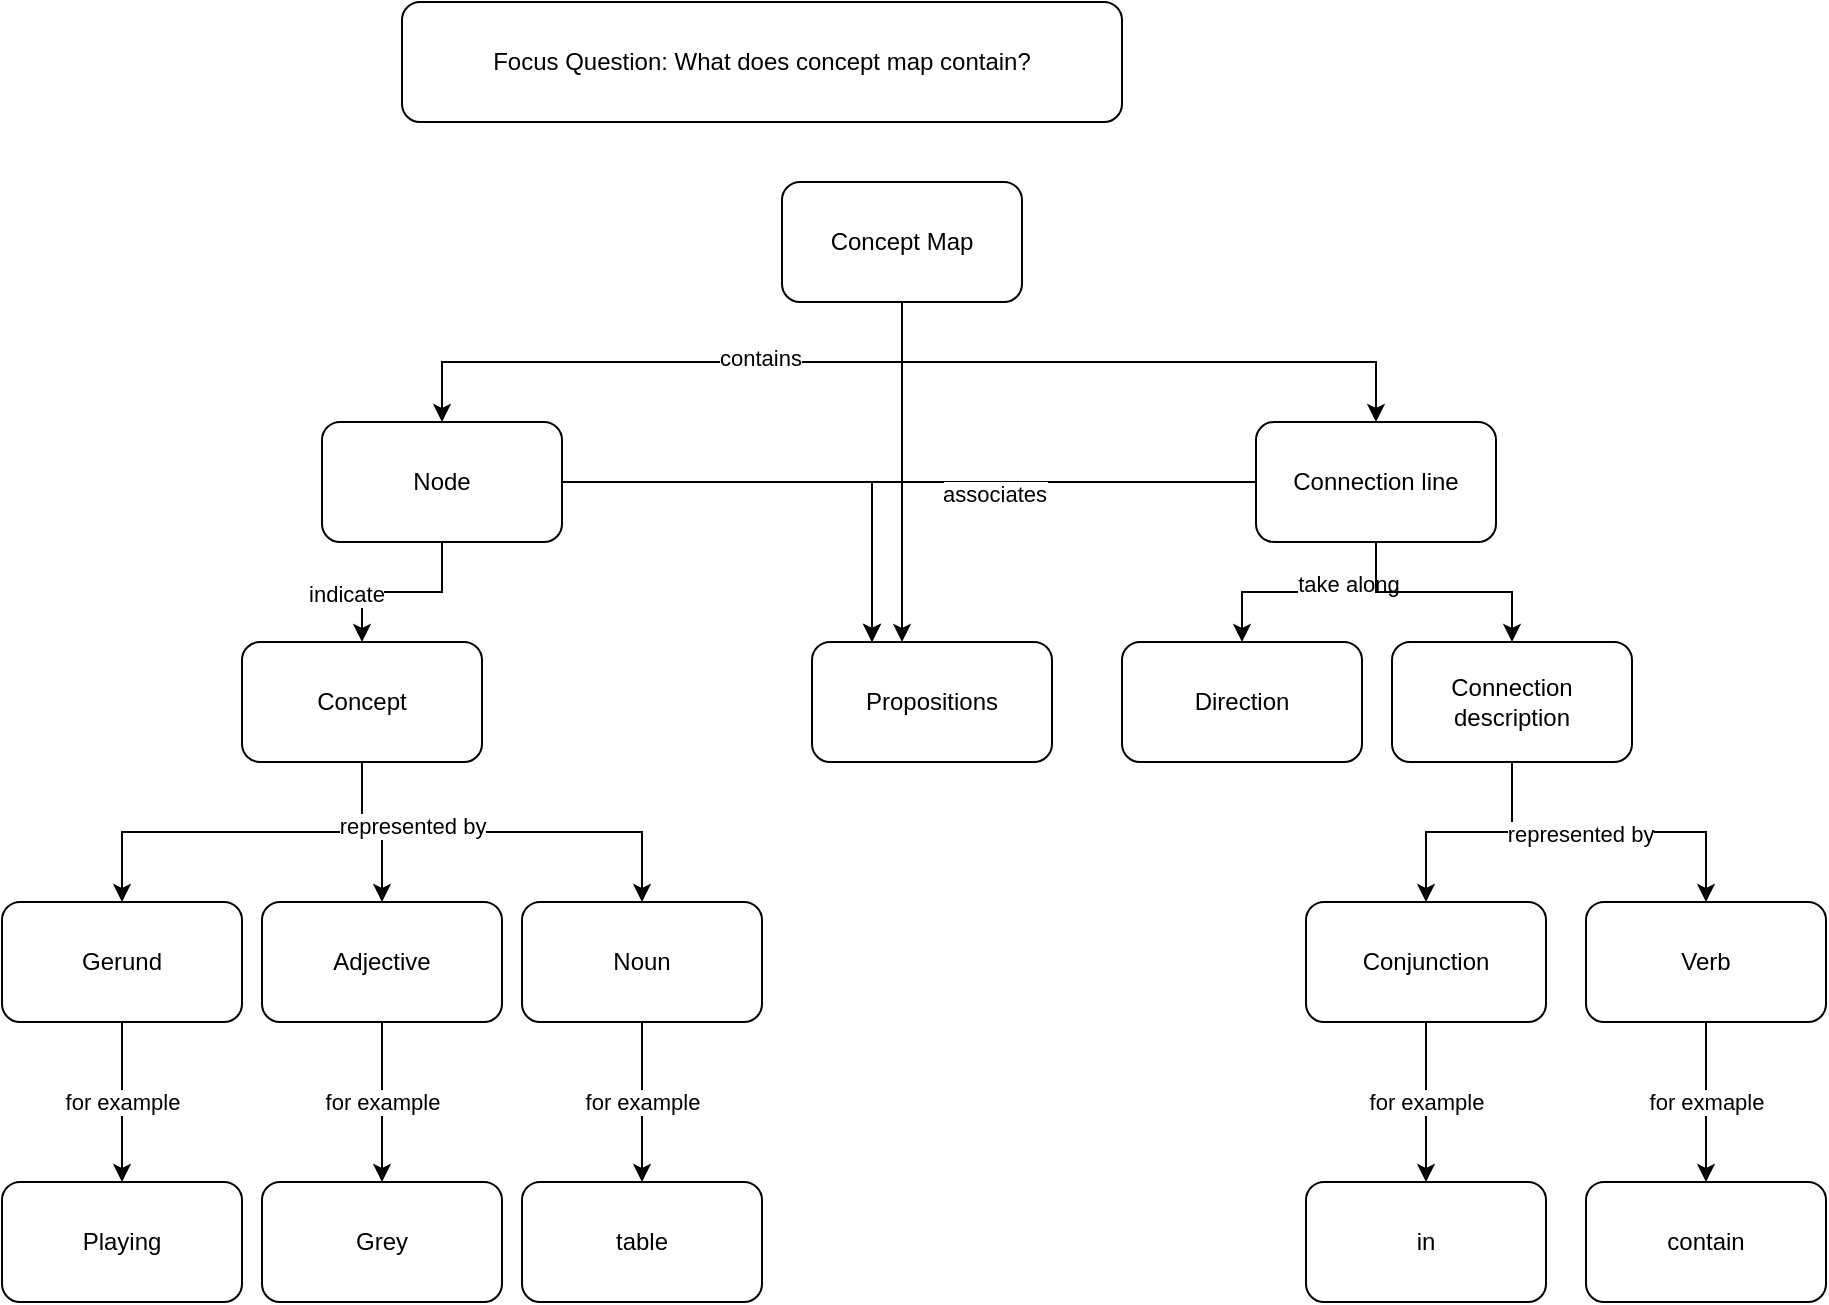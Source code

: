<mxfile version="13.10.1" type="device" pages="2"><diagram id="KBJcWXVGnhkihWonasGN" name="Page-1"><mxGraphModel dx="2318" dy="831" grid="1" gridSize="10" guides="1" tooltips="1" connect="1" arrows="1" fold="1" page="1" pageScale="1" pageWidth="850" pageHeight="1100" math="0" shadow="0"><root><mxCell id="0"/><mxCell id="1" parent="0"/><mxCell id="65W95fzdSNdtEpmwhn2G-1" value="Focus Question: What does concept map contain?" style="rounded=1;whiteSpace=wrap;html=1;" vertex="1" parent="1"><mxGeometry x="160" y="60" width="360" height="60" as="geometry"/></mxCell><mxCell id="65W95fzdSNdtEpmwhn2G-27" style="edgeStyle=orthogonalEdgeStyle;rounded=0;orthogonalLoop=1;jettySize=auto;html=1;exitX=0.5;exitY=1;exitDx=0;exitDy=0;entryX=0.5;entryY=0;entryDx=0;entryDy=0;" edge="1" parent="1" source="65W95fzdSNdtEpmwhn2G-2" target="65W95fzdSNdtEpmwhn2G-6"><mxGeometry relative="1" as="geometry"><Array as="points"><mxPoint x="410" y="240"/><mxPoint x="647" y="240"/></Array></mxGeometry></mxCell><mxCell id="65W95fzdSNdtEpmwhn2G-28" style="edgeStyle=orthogonalEdgeStyle;rounded=0;orthogonalLoop=1;jettySize=auto;html=1;exitX=0.5;exitY=1;exitDx=0;exitDy=0;entryX=0.5;entryY=0;entryDx=0;entryDy=0;" edge="1" parent="1" source="65W95fzdSNdtEpmwhn2G-2" target="65W95fzdSNdtEpmwhn2G-3"><mxGeometry relative="1" as="geometry"/></mxCell><mxCell id="65W95fzdSNdtEpmwhn2G-30" value="contains" style="edgeLabel;html=1;align=center;verticalAlign=middle;resizable=0;points=[];" vertex="1" connectable="0" parent="65W95fzdSNdtEpmwhn2G-28"><mxGeometry x="-0.292" y="-2" relative="1" as="geometry"><mxPoint x="1" as="offset"/></mxGeometry></mxCell><mxCell id="65W95fzdSNdtEpmwhn2G-29" style="edgeStyle=orthogonalEdgeStyle;rounded=0;orthogonalLoop=1;jettySize=auto;html=1;exitX=0.5;exitY=1;exitDx=0;exitDy=0;" edge="1" parent="1" source="65W95fzdSNdtEpmwhn2G-2" target="65W95fzdSNdtEpmwhn2G-7"><mxGeometry relative="1" as="geometry"><Array as="points"><mxPoint x="410" y="340"/><mxPoint x="410" y="340"/></Array></mxGeometry></mxCell><mxCell id="65W95fzdSNdtEpmwhn2G-2" value="Concept Map" style="rounded=1;whiteSpace=wrap;html=1;" vertex="1" parent="1"><mxGeometry x="350" y="150" width="120" height="60" as="geometry"/></mxCell><mxCell id="65W95fzdSNdtEpmwhn2G-31" style="edgeStyle=orthogonalEdgeStyle;rounded=0;orthogonalLoop=1;jettySize=auto;html=1;exitX=0.5;exitY=1;exitDx=0;exitDy=0;entryX=0.5;entryY=0;entryDx=0;entryDy=0;" edge="1" parent="1" source="65W95fzdSNdtEpmwhn2G-3" target="65W95fzdSNdtEpmwhn2G-13"><mxGeometry relative="1" as="geometry"/></mxCell><mxCell id="65W95fzdSNdtEpmwhn2G-37" value="indicate" style="edgeLabel;html=1;align=center;verticalAlign=middle;resizable=0;points=[];" vertex="1" connectable="0" parent="65W95fzdSNdtEpmwhn2G-31"><mxGeometry x="0.444" y="-5" relative="1" as="geometry"><mxPoint x="-3" y="1" as="offset"/></mxGeometry></mxCell><mxCell id="65W95fzdSNdtEpmwhn2G-44" style="edgeStyle=orthogonalEdgeStyle;rounded=0;orthogonalLoop=1;jettySize=auto;html=1;exitX=1;exitY=0.5;exitDx=0;exitDy=0;entryX=0.25;entryY=0;entryDx=0;entryDy=0;" edge="1" parent="1" source="65W95fzdSNdtEpmwhn2G-3" target="65W95fzdSNdtEpmwhn2G-7"><mxGeometry relative="1" as="geometry"/></mxCell><mxCell id="65W95fzdSNdtEpmwhn2G-3" value="Node" style="rounded=1;whiteSpace=wrap;html=1;" vertex="1" parent="1"><mxGeometry x="120" y="270" width="120" height="60" as="geometry"/></mxCell><mxCell id="65W95fzdSNdtEpmwhn2G-41" style="edgeStyle=orthogonalEdgeStyle;rounded=0;orthogonalLoop=1;jettySize=auto;html=1;exitX=0.5;exitY=1;exitDx=0;exitDy=0;entryX=0.5;entryY=0;entryDx=0;entryDy=0;" edge="1" parent="1" source="65W95fzdSNdtEpmwhn2G-4" target="65W95fzdSNdtEpmwhn2G-8"><mxGeometry relative="1" as="geometry"/></mxCell><mxCell id="65W95fzdSNdtEpmwhn2G-42" style="edgeStyle=orthogonalEdgeStyle;rounded=0;orthogonalLoop=1;jettySize=auto;html=1;exitX=0.5;exitY=1;exitDx=0;exitDy=0;entryX=0.5;entryY=0;entryDx=0;entryDy=0;" edge="1" parent="1" source="65W95fzdSNdtEpmwhn2G-4" target="65W95fzdSNdtEpmwhn2G-9"><mxGeometry relative="1" as="geometry"/></mxCell><mxCell id="65W95fzdSNdtEpmwhn2G-43" value="represented by" style="edgeLabel;html=1;align=center;verticalAlign=middle;resizable=0;points=[];" vertex="1" connectable="0" parent="65W95fzdSNdtEpmwhn2G-42"><mxGeometry x="-0.181" y="-1" relative="1" as="geometry"><mxPoint as="offset"/></mxGeometry></mxCell><mxCell id="65W95fzdSNdtEpmwhn2G-4" value="Connection description" style="rounded=1;whiteSpace=wrap;html=1;" vertex="1" parent="1"><mxGeometry x="655" y="380" width="120" height="60" as="geometry"/></mxCell><mxCell id="65W95fzdSNdtEpmwhn2G-5" value="Direction" style="rounded=1;whiteSpace=wrap;html=1;" vertex="1" parent="1"><mxGeometry x="520" y="380" width="120" height="60" as="geometry"/></mxCell><mxCell id="65W95fzdSNdtEpmwhn2G-38" style="edgeStyle=orthogonalEdgeStyle;rounded=0;orthogonalLoop=1;jettySize=auto;html=1;exitX=0.5;exitY=1;exitDx=0;exitDy=0;entryX=0.5;entryY=0;entryDx=0;entryDy=0;" edge="1" parent="1" source="65W95fzdSNdtEpmwhn2G-6" target="65W95fzdSNdtEpmwhn2G-5"><mxGeometry relative="1" as="geometry"/></mxCell><mxCell id="65W95fzdSNdtEpmwhn2G-40" value="take along" style="edgeLabel;html=1;align=center;verticalAlign=middle;resizable=0;points=[];" vertex="1" connectable="0" parent="65W95fzdSNdtEpmwhn2G-38"><mxGeometry x="-0.304" y="-4" relative="1" as="geometry"><mxPoint x="1" as="offset"/></mxGeometry></mxCell><mxCell id="65W95fzdSNdtEpmwhn2G-39" style="edgeStyle=orthogonalEdgeStyle;rounded=0;orthogonalLoop=1;jettySize=auto;html=1;exitX=0.5;exitY=1;exitDx=0;exitDy=0;entryX=0.5;entryY=0;entryDx=0;entryDy=0;" edge="1" parent="1" source="65W95fzdSNdtEpmwhn2G-6" target="65W95fzdSNdtEpmwhn2G-4"><mxGeometry relative="1" as="geometry"/></mxCell><mxCell id="65W95fzdSNdtEpmwhn2G-45" style="edgeStyle=orthogonalEdgeStyle;rounded=0;orthogonalLoop=1;jettySize=auto;html=1;exitX=0;exitY=0.5;exitDx=0;exitDy=0;entryX=0.25;entryY=0;entryDx=0;entryDy=0;" edge="1" parent="1" source="65W95fzdSNdtEpmwhn2G-6" target="65W95fzdSNdtEpmwhn2G-7"><mxGeometry relative="1" as="geometry"><mxPoint x="360" y="370" as="targetPoint"/></mxGeometry></mxCell><mxCell id="65W95fzdSNdtEpmwhn2G-46" value="associates" style="edgeLabel;html=1;align=center;verticalAlign=middle;resizable=0;points=[];" vertex="1" connectable="0" parent="65W95fzdSNdtEpmwhn2G-45"><mxGeometry x="-0.037" y="6" relative="1" as="geometry"><mxPoint as="offset"/></mxGeometry></mxCell><mxCell id="65W95fzdSNdtEpmwhn2G-6" value="Connection line" style="rounded=1;whiteSpace=wrap;html=1;" vertex="1" parent="1"><mxGeometry x="587" y="270" width="120" height="60" as="geometry"/></mxCell><mxCell id="65W95fzdSNdtEpmwhn2G-7" value="Propositions" style="rounded=1;whiteSpace=wrap;html=1;" vertex="1" parent="1"><mxGeometry x="365" y="380" width="120" height="60" as="geometry"/></mxCell><mxCell id="65W95fzdSNdtEpmwhn2G-55" value="for example" style="edgeStyle=orthogonalEdgeStyle;rounded=0;orthogonalLoop=1;jettySize=auto;html=1;" edge="1" parent="1" source="65W95fzdSNdtEpmwhn2G-8" target="65W95fzdSNdtEpmwhn2G-54"><mxGeometry relative="1" as="geometry"/></mxCell><mxCell id="65W95fzdSNdtEpmwhn2G-8" value="Conjunction" style="rounded=1;whiteSpace=wrap;html=1;" vertex="1" parent="1"><mxGeometry x="612" y="510" width="120" height="60" as="geometry"/></mxCell><mxCell id="65W95fzdSNdtEpmwhn2G-57" value="for exmaple" style="edgeStyle=orthogonalEdgeStyle;rounded=0;orthogonalLoop=1;jettySize=auto;html=1;" edge="1" parent="1" source="65W95fzdSNdtEpmwhn2G-9" target="65W95fzdSNdtEpmwhn2G-56"><mxGeometry relative="1" as="geometry"/></mxCell><mxCell id="65W95fzdSNdtEpmwhn2G-9" value="Verb" style="rounded=1;whiteSpace=wrap;html=1;" vertex="1" parent="1"><mxGeometry x="752" y="510" width="120" height="60" as="geometry"/></mxCell><mxCell id="65W95fzdSNdtEpmwhn2G-53" value="for example" style="edgeStyle=orthogonalEdgeStyle;rounded=0;orthogonalLoop=1;jettySize=auto;html=1;" edge="1" parent="1" source="65W95fzdSNdtEpmwhn2G-10" target="65W95fzdSNdtEpmwhn2G-52"><mxGeometry relative="1" as="geometry"/></mxCell><mxCell id="65W95fzdSNdtEpmwhn2G-10" value="Adjective" style="rounded=1;whiteSpace=wrap;html=1;" vertex="1" parent="1"><mxGeometry x="90" y="510" width="120" height="60" as="geometry"/></mxCell><mxCell id="65W95fzdSNdtEpmwhn2G-51" value="for example" style="edgeStyle=orthogonalEdgeStyle;rounded=0;orthogonalLoop=1;jettySize=auto;html=1;" edge="1" parent="1" source="65W95fzdSNdtEpmwhn2G-11" target="65W95fzdSNdtEpmwhn2G-50"><mxGeometry relative="1" as="geometry"/></mxCell><mxCell id="65W95fzdSNdtEpmwhn2G-11" value="Gerund" style="rounded=1;whiteSpace=wrap;html=1;" vertex="1" parent="1"><mxGeometry x="-40" y="510" width="120" height="60" as="geometry"/></mxCell><mxCell id="65W95fzdSNdtEpmwhn2G-33" style="edgeStyle=orthogonalEdgeStyle;rounded=0;orthogonalLoop=1;jettySize=auto;html=1;exitX=0.5;exitY=1;exitDx=0;exitDy=0;entryX=0.5;entryY=0;entryDx=0;entryDy=0;" edge="1" parent="1" source="65W95fzdSNdtEpmwhn2G-13" target="65W95fzdSNdtEpmwhn2G-11"><mxGeometry relative="1" as="geometry"/></mxCell><mxCell id="65W95fzdSNdtEpmwhn2G-34" style="edgeStyle=orthogonalEdgeStyle;rounded=0;orthogonalLoop=1;jettySize=auto;html=1;exitX=0.5;exitY=1;exitDx=0;exitDy=0;" edge="1" parent="1" source="65W95fzdSNdtEpmwhn2G-13" target="65W95fzdSNdtEpmwhn2G-10"><mxGeometry relative="1" as="geometry"/></mxCell><mxCell id="65W95fzdSNdtEpmwhn2G-35" style="edgeStyle=orthogonalEdgeStyle;rounded=0;orthogonalLoop=1;jettySize=auto;html=1;exitX=0.5;exitY=1;exitDx=0;exitDy=0;entryX=0.5;entryY=0;entryDx=0;entryDy=0;" edge="1" parent="1" source="65W95fzdSNdtEpmwhn2G-13" target="65W95fzdSNdtEpmwhn2G-15"><mxGeometry relative="1" as="geometry"/></mxCell><mxCell id="65W95fzdSNdtEpmwhn2G-36" value="represented by" style="edgeLabel;html=1;align=center;verticalAlign=middle;resizable=0;points=[];" vertex="1" connectable="0" parent="65W95fzdSNdtEpmwhn2G-35"><mxGeometry x="-0.429" y="3" relative="1" as="geometry"><mxPoint as="offset"/></mxGeometry></mxCell><mxCell id="65W95fzdSNdtEpmwhn2G-13" value="Concept" style="rounded=1;whiteSpace=wrap;html=1;" vertex="1" parent="1"><mxGeometry x="80" y="380" width="120" height="60" as="geometry"/></mxCell><mxCell id="65W95fzdSNdtEpmwhn2G-49" value="for example" style="edgeStyle=orthogonalEdgeStyle;rounded=0;orthogonalLoop=1;jettySize=auto;html=1;" edge="1" parent="1" source="65W95fzdSNdtEpmwhn2G-15" target="65W95fzdSNdtEpmwhn2G-48"><mxGeometry relative="1" as="geometry"/></mxCell><mxCell id="65W95fzdSNdtEpmwhn2G-15" value="Noun" style="rounded=1;whiteSpace=wrap;html=1;" vertex="1" parent="1"><mxGeometry x="220" y="510" width="120" height="60" as="geometry"/></mxCell><mxCell id="65W95fzdSNdtEpmwhn2G-48" value="table" style="rounded=1;whiteSpace=wrap;html=1;" vertex="1" parent="1"><mxGeometry x="220" y="650" width="120" height="60" as="geometry"/></mxCell><mxCell id="65W95fzdSNdtEpmwhn2G-50" value="Playing" style="rounded=1;whiteSpace=wrap;html=1;" vertex="1" parent="1"><mxGeometry x="-40" y="650" width="120" height="60" as="geometry"/></mxCell><mxCell id="65W95fzdSNdtEpmwhn2G-52" value="Grey" style="rounded=1;whiteSpace=wrap;html=1;" vertex="1" parent="1"><mxGeometry x="90" y="650" width="120" height="60" as="geometry"/></mxCell><mxCell id="65W95fzdSNdtEpmwhn2G-54" value="in" style="rounded=1;whiteSpace=wrap;html=1;" vertex="1" parent="1"><mxGeometry x="612" y="650" width="120" height="60" as="geometry"/></mxCell><mxCell id="65W95fzdSNdtEpmwhn2G-56" value="contain" style="rounded=1;whiteSpace=wrap;html=1;" vertex="1" parent="1"><mxGeometry x="752" y="650" width="120" height="60" as="geometry"/></mxCell></root></mxGraphModel></diagram><diagram id="6KHR8635UeErQswS_CSX" name="Page-2"><mxGraphModel dx="2098" dy="706" grid="1" gridSize="10" guides="1" tooltips="1" connect="1" arrows="1" fold="1" page="1" pageScale="1" pageWidth="850" pageHeight="1100" math="0" shadow="0"><root><mxCell id="_a4mCcGua7YeTykQQLhw-0"/><mxCell id="_a4mCcGua7YeTykQQLhw-1" parent="_a4mCcGua7YeTykQQLhw-0"/><mxCell id="_a4mCcGua7YeTykQQLhw-2" value="Focus Question: What does internet contain?" style="rounded=1;whiteSpace=wrap;html=1;" vertex="1" parent="_a4mCcGua7YeTykQQLhw-1"><mxGeometry x="564.5" width="291" height="60" as="geometry"/></mxCell><mxCell id="aDMl99U6jQdTBmILFxrT-15" value="protected by" style="edgeStyle=orthogonalEdgeStyle;rounded=0;orthogonalLoop=1;jettySize=auto;html=1;exitX=0.25;exitY=1;exitDx=0;exitDy=0;" edge="1" parent="_a4mCcGua7YeTykQQLhw-1" source="_a4mCcGua7YeTykQQLhw-4" target="_a4mCcGua7YeTykQQLhw-24"><mxGeometry relative="1" as="geometry"/></mxCell><mxCell id="aDMl99U6jQdTBmILFxrT-17" value="contains" style="edgeStyle=orthogonalEdgeStyle;rounded=0;orthogonalLoop=1;jettySize=auto;html=1;exitX=0.5;exitY=1;exitDx=0;exitDy=0;entryX=0.5;entryY=0;entryDx=0;entryDy=0;" edge="1" parent="_a4mCcGua7YeTykQQLhw-1" source="_a4mCcGua7YeTykQQLhw-4" target="_a4mCcGua7YeTykQQLhw-15"><mxGeometry relative="1" as="geometry"/></mxCell><mxCell id="aDMl99U6jQdTBmILFxrT-18" value="forms" style="edgeStyle=orthogonalEdgeStyle;rounded=0;orthogonalLoop=1;jettySize=auto;html=1;exitX=0.75;exitY=1;exitDx=0;exitDy=0;" edge="1" parent="_a4mCcGua7YeTykQQLhw-1" source="_a4mCcGua7YeTykQQLhw-4" target="_a4mCcGua7YeTykQQLhw-10"><mxGeometry relative="1" as="geometry"/></mxCell><mxCell id="_a4mCcGua7YeTykQQLhw-4" value="Network" style="rounded=1;whiteSpace=wrap;html=1;" vertex="1" parent="_a4mCcGua7YeTykQQLhw-1"><mxGeometry x="905" y="309.5" width="120" height="60" as="geometry"/></mxCell><mxCell id="aDMl99U6jQdTBmILFxrT-48" value="provide" style="edgeStyle=orthogonalEdgeStyle;rounded=0;orthogonalLoop=1;jettySize=auto;html=1;exitX=0.5;exitY=1;exitDx=0;exitDy=0;entryX=0.5;entryY=0;entryDx=0;entryDy=0;" edge="1" parent="_a4mCcGua7YeTykQQLhw-1" source="_a4mCcGua7YeTykQQLhw-5" target="_a4mCcGua7YeTykQQLhw-6"><mxGeometry relative="1" as="geometry"/></mxCell><mxCell id="_a4mCcGua7YeTykQQLhw-5" value="Router" style="rounded=1;whiteSpace=wrap;html=1;" vertex="1" parent="_a4mCcGua7YeTykQQLhw-1"><mxGeometry x="80" y="320" width="120" height="60" as="geometry"/></mxCell><mxCell id="_a4mCcGua7YeTykQQLhw-6" value="Wifi" style="rounded=1;whiteSpace=wrap;html=1;" vertex="1" parent="_a4mCcGua7YeTykQQLhw-1"><mxGeometry x="80" y="450" width="120" height="60" as="geometry"/></mxCell><mxCell id="aDMl99U6jQdTBmILFxrT-30" style="edgeStyle=orthogonalEdgeStyle;rounded=0;orthogonalLoop=1;jettySize=auto;html=1;exitX=0.5;exitY=1;exitDx=0;exitDy=0;entryX=0.5;entryY=0;entryDx=0;entryDy=0;" edge="1" parent="_a4mCcGua7YeTykQQLhw-1" source="_a4mCcGua7YeTykQQLhw-7" target="_a4mCcGua7YeTykQQLhw-38"><mxGeometry relative="1" as="geometry"/></mxCell><mxCell id="LODX7Z436auTmNowo6U0-1" value="includes" style="edgeStyle=orthogonalEdgeStyle;rounded=0;orthogonalLoop=1;jettySize=auto;html=1;exitX=0.5;exitY=1;exitDx=0;exitDy=0;" edge="1" parent="_a4mCcGua7YeTykQQLhw-1" source="_a4mCcGua7YeTykQQLhw-7" target="_a4mCcGua7YeTykQQLhw-39"><mxGeometry relative="1" as="geometry"/></mxCell><mxCell id="_a4mCcGua7YeTykQQLhw-7" value="Website" style="rounded=1;whiteSpace=wrap;html=1;" vertex="1" parent="_a4mCcGua7YeTykQQLhw-1"><mxGeometry x="1560" y="299.5" width="120" height="60" as="geometry"/></mxCell><mxCell id="aDMl99U6jQdTBmILFxrT-10" style="edgeStyle=orthogonalEdgeStyle;rounded=0;orthogonalLoop=1;jettySize=auto;html=1;exitX=0.5;exitY=1;exitDx=0;exitDy=0;" edge="1" parent="_a4mCcGua7YeTykQQLhw-1" source="_a4mCcGua7YeTykQQLhw-8" target="_a4mCcGua7YeTykQQLhw-17"><mxGeometry relative="1" as="geometry"/></mxCell><mxCell id="aDMl99U6jQdTBmILFxrT-11" value="includes" style="edgeStyle=orthogonalEdgeStyle;rounded=0;orthogonalLoop=1;jettySize=auto;html=1;exitX=0.5;exitY=1;exitDx=0;exitDy=0;" edge="1" parent="_a4mCcGua7YeTykQQLhw-1" source="_a4mCcGua7YeTykQQLhw-8" target="_a4mCcGua7YeTykQQLhw-22"><mxGeometry relative="1" as="geometry"/></mxCell><mxCell id="aDMl99U6jQdTBmILFxrT-12" style="edgeStyle=orthogonalEdgeStyle;rounded=0;orthogonalLoop=1;jettySize=auto;html=1;exitX=0.5;exitY=1;exitDx=0;exitDy=0;" edge="1" parent="_a4mCcGua7YeTykQQLhw-1" source="_a4mCcGua7YeTykQQLhw-8" target="_a4mCcGua7YeTykQQLhw-32"><mxGeometry relative="1" as="geometry"/></mxCell><mxCell id="_a4mCcGua7YeTykQQLhw-8" value="Protocol" style="rounded=1;whiteSpace=wrap;html=1;" vertex="1" parent="_a4mCcGua7YeTykQQLhw-1"><mxGeometry x="370" y="309.5" width="120" height="60" as="geometry"/></mxCell><mxCell id="_a4mCcGua7YeTykQQLhw-9" value="IP address" style="rounded=1;whiteSpace=wrap;html=1;" vertex="1" parent="_a4mCcGua7YeTykQQLhw-1"><mxGeometry x="905" y="560.38" width="120" height="60" as="geometry"/></mxCell><mxCell id="aDMl99U6jQdTBmILFxrT-23" value="implemented by" style="edgeStyle=orthogonalEdgeStyle;rounded=0;orthogonalLoop=1;jettySize=auto;html=1;exitX=0.5;exitY=1;exitDx=0;exitDy=0;entryX=0.5;entryY=0;entryDx=0;entryDy=0;" edge="1" parent="_a4mCcGua7YeTykQQLhw-1" source="_a4mCcGua7YeTykQQLhw-10" target="_a4mCcGua7YeTykQQLhw-21"><mxGeometry relative="1" as="geometry"/></mxCell><mxCell id="_a4mCcGua7YeTykQQLhw-10" value="Ethernet" style="rounded=1;whiteSpace=wrap;html=1;" vertex="1" parent="_a4mCcGua7YeTykQQLhw-1"><mxGeometry x="1055" y="429.5" width="120" height="60" as="geometry"/></mxCell><mxCell id="_a4mCcGua7YeTykQQLhw-11" value="Email" style="rounded=1;whiteSpace=wrap;html=1;" vertex="1" parent="_a4mCcGua7YeTykQQLhw-1"><mxGeometry x="521" y="560.38" width="120" height="60" as="geometry"/></mxCell><mxCell id="_a4mCcGua7YeTykQQLhw-13" style="edgeStyle=orthogonalEdgeStyle;rounded=0;orthogonalLoop=1;jettySize=auto;html=1;exitX=0.5;exitY=1;exitDx=0;exitDy=0;" edge="1" parent="_a4mCcGua7YeTykQQLhw-1"><mxGeometry relative="1" as="geometry"><mxPoint x="581" y="390.01" as="sourcePoint"/><mxPoint x="581" y="390.01" as="targetPoint"/></mxGeometry></mxCell><mxCell id="aDMl99U6jQdTBmILFxrT-20" value="converted by" style="edgeStyle=orthogonalEdgeStyle;rounded=0;orthogonalLoop=1;jettySize=auto;html=1;exitX=0.5;exitY=1;exitDx=0;exitDy=0;entryX=0.5;entryY=0;entryDx=0;entryDy=0;" edge="1" parent="_a4mCcGua7YeTykQQLhw-1" source="_a4mCcGua7YeTykQQLhw-15" target="_a4mCcGua7YeTykQQLhw-9"><mxGeometry relative="1" as="geometry"/></mxCell><mxCell id="_a4mCcGua7YeTykQQLhw-15" value="Domain" style="rounded=1;whiteSpace=wrap;html=1;" vertex="1" parent="_a4mCcGua7YeTykQQLhw-1"><mxGeometry x="905" y="429.5" width="120" height="60" as="geometry"/></mxCell><mxCell id="_a4mCcGua7YeTykQQLhw-16" value="HTML" style="rounded=1;whiteSpace=wrap;html=1;" vertex="1" parent="_a4mCcGua7YeTykQQLhw-1"><mxGeometry x="1200" y="560.38" width="120" height="60" as="geometry"/></mxCell><mxCell id="aDMl99U6jQdTBmILFxrT-57" value="transfer" style="edgeStyle=orthogonalEdgeStyle;rounded=0;orthogonalLoop=1;jettySize=auto;html=1;exitX=0.5;exitY=1;exitDx=0;exitDy=0;entryX=0.5;entryY=0;entryDx=0;entryDy=0;" edge="1" parent="_a4mCcGua7YeTykQQLhw-1" source="_a4mCcGua7YeTykQQLhw-17" target="aDMl99U6jQdTBmILFxrT-56"><mxGeometry relative="1" as="geometry"/></mxCell><mxCell id="_a4mCcGua7YeTykQQLhw-17" value="HTTP" style="rounded=1;whiteSpace=wrap;html=1;" vertex="1" parent="_a4mCcGua7YeTykQQLhw-1"><mxGeometry x="370" y="450" width="120" height="60" as="geometry"/></mxCell><mxCell id="_a4mCcGua7YeTykQQLhw-18" value="Javascript" style="rounded=1;whiteSpace=wrap;html=1;" vertex="1" parent="_a4mCcGua7YeTykQQLhw-1"><mxGeometry x="1330" y="560.38" width="120" height="60" as="geometry"/></mxCell><mxCell id="_a4mCcGua7YeTykQQLhw-19" value="CSS" style="rounded=1;whiteSpace=wrap;html=1;" vertex="1" parent="_a4mCcGua7YeTykQQLhw-1"><mxGeometry x="1460" y="560.38" width="120" height="60" as="geometry"/></mxCell><mxCell id="_a4mCcGua7YeTykQQLhw-21" value="LAN" style="rounded=1;whiteSpace=wrap;html=1;" vertex="1" parent="_a4mCcGua7YeTykQQLhw-1"><mxGeometry x="1055" y="560.38" width="120" height="60" as="geometry"/></mxCell><mxCell id="aDMl99U6jQdTBmILFxrT-13" value="transfer" style="edgeStyle=orthogonalEdgeStyle;rounded=0;orthogonalLoop=1;jettySize=auto;html=1;exitX=0.5;exitY=1;exitDx=0;exitDy=0;entryX=0.5;entryY=0;entryDx=0;entryDy=0;" edge="1" parent="_a4mCcGua7YeTykQQLhw-1" source="_a4mCcGua7YeTykQQLhw-22" target="_a4mCcGua7YeTykQQLhw-11"><mxGeometry relative="1" as="geometry"/></mxCell><mxCell id="_a4mCcGua7YeTykQQLhw-22" value="SMTP" style="rounded=1;whiteSpace=wrap;html=1;" vertex="1" parent="_a4mCcGua7YeTykQQLhw-1"><mxGeometry x="521" y="450" width="120" height="60" as="geometry"/></mxCell><mxCell id="aDMl99U6jQdTBmILFxrT-19" value="includes" style="edgeStyle=orthogonalEdgeStyle;rounded=0;orthogonalLoop=1;jettySize=auto;html=1;exitX=0.5;exitY=1;exitDx=0;exitDy=0;entryX=0.5;entryY=0;entryDx=0;entryDy=0;" edge="1" parent="_a4mCcGua7YeTykQQLhw-1" source="_a4mCcGua7YeTykQQLhw-24" target="_a4mCcGua7YeTykQQLhw-25"><mxGeometry relative="1" as="geometry"/></mxCell><mxCell id="_a4mCcGua7YeTykQQLhw-24" value="Security" style="rounded=1;whiteSpace=wrap;html=1;" vertex="1" parent="_a4mCcGua7YeTykQQLhw-1"><mxGeometry x="760" y="429.5" width="120" height="60" as="geometry"/></mxCell><mxCell id="_a4mCcGua7YeTykQQLhw-25" value="VPN" style="rounded=1;whiteSpace=wrap;html=1;" vertex="1" parent="_a4mCcGua7YeTykQQLhw-1"><mxGeometry x="760" y="560.38" width="120" height="60" as="geometry"/></mxCell><mxCell id="aDMl99U6jQdTBmILFxrT-52" style="edgeStyle=orthogonalEdgeStyle;rounded=0;orthogonalLoop=1;jettySize=auto;html=1;exitX=0.5;exitY=1;exitDx=0;exitDy=0;entryX=0.5;entryY=0;entryDx=0;entryDy=0;" edge="1" parent="_a4mCcGua7YeTykQQLhw-1" source="_a4mCcGua7YeTykQQLhw-26" target="aDMl99U6jQdTBmILFxrT-43"><mxGeometry relative="1" as="geometry"/></mxCell><mxCell id="aDMl99U6jQdTBmILFxrT-53" value="includes" style="edgeStyle=orthogonalEdgeStyle;rounded=0;orthogonalLoop=1;jettySize=auto;html=1;exitX=0.5;exitY=1;exitDx=0;exitDy=0;" edge="1" parent="_a4mCcGua7YeTykQQLhw-1" source="_a4mCcGua7YeTykQQLhw-26" target="_a4mCcGua7YeTykQQLhw-5"><mxGeometry relative="1" as="geometry"/></mxCell><mxCell id="aDMl99U6jQdTBmILFxrT-54" style="edgeStyle=orthogonalEdgeStyle;rounded=0;orthogonalLoop=1;jettySize=auto;html=1;exitX=0.5;exitY=1;exitDx=0;exitDy=0;" edge="1" parent="_a4mCcGua7YeTykQQLhw-1" source="_a4mCcGua7YeTykQQLhw-26" target="aDMl99U6jQdTBmILFxrT-44"><mxGeometry relative="1" as="geometry"/></mxCell><mxCell id="_a4mCcGua7YeTykQQLhw-26" value="Hardware" style="rounded=1;whiteSpace=wrap;html=1;" vertex="1" parent="_a4mCcGua7YeTykQQLhw-1"><mxGeometry x="-90" y="190" width="120" height="60" as="geometry"/></mxCell><mxCell id="aDMl99U6jQdTBmILFxrT-25" value="communicated by" style="edgeStyle=orthogonalEdgeStyle;rounded=0;orthogonalLoop=1;jettySize=auto;html=1;exitX=0.25;exitY=1;exitDx=0;exitDy=0;entryX=0.5;entryY=0;entryDx=0;entryDy=0;" edge="1" parent="_a4mCcGua7YeTykQQLhw-1" source="_a4mCcGua7YeTykQQLhw-28" target="_a4mCcGua7YeTykQQLhw-8"><mxGeometry relative="1" as="geometry"/></mxCell><mxCell id="aDMl99U6jQdTBmILFxrT-26" value="transmitted through" style="edgeStyle=orthogonalEdgeStyle;rounded=0;orthogonalLoop=1;jettySize=auto;html=1;exitX=0.75;exitY=1;exitDx=0;exitDy=0;entryX=0.5;entryY=0;entryDx=0;entryDy=0;" edge="1" parent="_a4mCcGua7YeTykQQLhw-1" source="_a4mCcGua7YeTykQQLhw-28" target="_a4mCcGua7YeTykQQLhw-4"><mxGeometry relative="1" as="geometry"/></mxCell><mxCell id="_a4mCcGua7YeTykQQLhw-28" value="Data Exchange" style="rounded=1;whiteSpace=wrap;html=1;" vertex="1" parent="_a4mCcGua7YeTykQQLhw-1"><mxGeometry x="620" y="190" width="180" height="60" as="geometry"/></mxCell><mxCell id="aDMl99U6jQdTBmILFxrT-29" value="displays" style="edgeStyle=orthogonalEdgeStyle;rounded=0;orthogonalLoop=1;jettySize=auto;html=1;exitX=0.5;exitY=1;exitDx=0;exitDy=0;entryX=0.5;entryY=0;entryDx=0;entryDy=0;" edge="1" parent="_a4mCcGua7YeTykQQLhw-1" source="_a4mCcGua7YeTykQQLhw-30" target="_a4mCcGua7YeTykQQLhw-7"><mxGeometry relative="1" as="geometry"/></mxCell><mxCell id="_a4mCcGua7YeTykQQLhw-30" value="Browser" style="rounded=1;whiteSpace=wrap;html=1;" vertex="1" parent="_a4mCcGua7YeTykQQLhw-1"><mxGeometry x="1560" y="190" width="120" height="60" as="geometry"/></mxCell><mxCell id="aDMl99U6jQdTBmILFxrT-59" value="transfer" style="edgeStyle=orthogonalEdgeStyle;rounded=0;orthogonalLoop=1;jettySize=auto;html=1;exitX=0.5;exitY=1;exitDx=0;exitDy=0;entryX=0.5;entryY=0;entryDx=0;entryDy=0;" edge="1" parent="_a4mCcGua7YeTykQQLhw-1" source="_a4mCcGua7YeTykQQLhw-32" target="aDMl99U6jQdTBmILFxrT-58"><mxGeometry relative="1" as="geometry"/></mxCell><mxCell id="LODX7Z436auTmNowo6U0-3" value="" style="edgeStyle=orthogonalEdgeStyle;rounded=0;orthogonalLoop=1;jettySize=auto;html=1;" edge="1" parent="_a4mCcGua7YeTykQQLhw-1" source="_a4mCcGua7YeTykQQLhw-32" target="aDMl99U6jQdTBmILFxrT-58"><mxGeometry relative="1" as="geometry"/></mxCell><mxCell id="_a4mCcGua7YeTykQQLhw-32" value="FTP" style="rounded=1;whiteSpace=wrap;html=1;" vertex="1" parent="_a4mCcGua7YeTykQQLhw-1"><mxGeometry x="230" y="450" width="120" height="60" as="geometry"/></mxCell><mxCell id="_a4mCcGua7YeTykQQLhw-34" style="edgeStyle=orthogonalEdgeStyle;rounded=0;orthogonalLoop=1;jettySize=auto;html=1;exitX=0.5;exitY=1;exitDx=0;exitDy=0;entryX=0.5;entryY=0;entryDx=0;entryDy=0;" edge="1" parent="_a4mCcGua7YeTykQQLhw-1" source="_a4mCcGua7YeTykQQLhw-33" target="_a4mCcGua7YeTykQQLhw-26"><mxGeometry relative="1" as="geometry"/></mxCell><mxCell id="_a4mCcGua7YeTykQQLhw-35" style="edgeStyle=orthogonalEdgeStyle;rounded=0;orthogonalLoop=1;jettySize=auto;html=1;exitX=0.5;exitY=1;exitDx=0;exitDy=0;" edge="1" parent="_a4mCcGua7YeTykQQLhw-1" source="_a4mCcGua7YeTykQQLhw-33" target="_a4mCcGua7YeTykQQLhw-28"><mxGeometry relative="1" as="geometry"/></mxCell><mxCell id="_a4mCcGua7YeTykQQLhw-36" value="contains" style="edgeStyle=orthogonalEdgeStyle;rounded=0;orthogonalLoop=1;jettySize=auto;html=1;exitX=0.5;exitY=1;exitDx=0;exitDy=0;" edge="1" parent="_a4mCcGua7YeTykQQLhw-1" source="_a4mCcGua7YeTykQQLhw-33" target="_a4mCcGua7YeTykQQLhw-30"><mxGeometry relative="1" as="geometry"/></mxCell><mxCell id="_a4mCcGua7YeTykQQLhw-33" value="Internet" style="rounded=1;whiteSpace=wrap;html=1;" vertex="1" parent="_a4mCcGua7YeTykQQLhw-1"><mxGeometry x="650" y="70" width="120" height="60" as="geometry"/></mxCell><mxCell id="aDMl99U6jQdTBmILFxrT-37" style="edgeStyle=orthogonalEdgeStyle;rounded=0;orthogonalLoop=1;jettySize=auto;html=1;exitX=0.5;exitY=1;exitDx=0;exitDy=0;entryX=0.5;entryY=0;entryDx=0;entryDy=0;" edge="1" parent="_a4mCcGua7YeTykQQLhw-1" source="_a4mCcGua7YeTykQQLhw-38" target="_a4mCcGua7YeTykQQLhw-18"><mxGeometry relative="1" as="geometry"/></mxCell><mxCell id="aDMl99U6jQdTBmILFxrT-38" value="implemented by" style="edgeStyle=orthogonalEdgeStyle;rounded=0;orthogonalLoop=1;jettySize=auto;html=1;exitX=0.5;exitY=1;exitDx=0;exitDy=0;entryX=0.5;entryY=0;entryDx=0;entryDy=0;" edge="1" parent="_a4mCcGua7YeTykQQLhw-1" source="_a4mCcGua7YeTykQQLhw-38" target="_a4mCcGua7YeTykQQLhw-19"><mxGeometry relative="1" as="geometry"/></mxCell><mxCell id="aDMl99U6jQdTBmILFxrT-55" style="edgeStyle=orthogonalEdgeStyle;rounded=0;orthogonalLoop=1;jettySize=auto;html=1;exitX=0.5;exitY=1;exitDx=0;exitDy=0;entryX=0.5;entryY=0;entryDx=0;entryDy=0;" edge="1" parent="_a4mCcGua7YeTykQQLhw-1" source="_a4mCcGua7YeTykQQLhw-38" target="_a4mCcGua7YeTykQQLhw-16"><mxGeometry relative="1" as="geometry"/></mxCell><mxCell id="_a4mCcGua7YeTykQQLhw-38" value="Frontend" style="rounded=1;whiteSpace=wrap;html=1;" vertex="1" parent="_a4mCcGua7YeTykQQLhw-1"><mxGeometry x="1330" y="429.5" width="120" height="60" as="geometry"/></mxCell><mxCell id="LODX7Z436auTmNowo6U0-24" style="edgeStyle=orthogonalEdgeStyle;rounded=0;orthogonalLoop=1;jettySize=auto;html=1;exitX=0.75;exitY=1;exitDx=0;exitDy=0;entryX=0.5;entryY=0;entryDx=0;entryDy=0;" edge="1" parent="_a4mCcGua7YeTykQQLhw-1" source="_a4mCcGua7YeTykQQLhw-39" target="LODX7Z436auTmNowo6U0-22"><mxGeometry relative="1" as="geometry"/></mxCell><mxCell id="LODX7Z436auTmNowo6U0-25" value="manage data through" style="edgeLabel;html=1;align=center;verticalAlign=middle;resizable=0;points=[];" vertex="1" connectable="0" parent="LODX7Z436auTmNowo6U0-24"><mxGeometry x="0.184" y="2" relative="1" as="geometry"><mxPoint as="offset"/></mxGeometry></mxCell><mxCell id="LODX7Z436auTmNowo6U0-26" value="composed with" style="edgeStyle=orthogonalEdgeStyle;rounded=0;orthogonalLoop=1;jettySize=auto;html=1;exitX=0.25;exitY=1;exitDx=0;exitDy=0;entryX=0.5;entryY=0;entryDx=0;entryDy=0;" edge="1" parent="_a4mCcGua7YeTykQQLhw-1" source="_a4mCcGua7YeTykQQLhw-39" target="LODX7Z436auTmNowo6U0-23"><mxGeometry relative="1" as="geometry"/></mxCell><mxCell id="_a4mCcGua7YeTykQQLhw-39" value="Backend" style="rounded=1;whiteSpace=wrap;html=1;" vertex="1" parent="_a4mCcGua7YeTykQQLhw-1"><mxGeometry x="1840" y="429.5" width="120" height="60" as="geometry"/></mxCell><mxCell id="aDMl99U6jQdTBmILFxrT-34" value="Java" style="rounded=1;whiteSpace=wrap;html=1;" vertex="1" parent="_a4mCcGua7YeTykQQLhw-1"><mxGeometry x="1630" y="680" width="120" height="60" as="geometry"/></mxCell><mxCell id="aDMl99U6jQdTBmILFxrT-35" value="php" style="rounded=1;whiteSpace=wrap;html=1;" vertex="1" parent="_a4mCcGua7YeTykQQLhw-1"><mxGeometry x="1760" y="680" width="120" height="60" as="geometry"/></mxCell><mxCell id="aDMl99U6jQdTBmILFxrT-49" value="for example" style="edgeStyle=orthogonalEdgeStyle;rounded=0;orthogonalLoop=1;jettySize=auto;html=1;exitX=0.5;exitY=1;exitDx=0;exitDy=0;entryX=0.5;entryY=0;entryDx=0;entryDy=0;" edge="1" parent="_a4mCcGua7YeTykQQLhw-1" source="aDMl99U6jQdTBmILFxrT-43" target="aDMl99U6jQdTBmILFxrT-46"><mxGeometry relative="1" as="geometry"/></mxCell><mxCell id="aDMl99U6jQdTBmILFxrT-50" style="edgeStyle=orthogonalEdgeStyle;rounded=0;orthogonalLoop=1;jettySize=auto;html=1;exitX=0.5;exitY=1;exitDx=0;exitDy=0;" edge="1" parent="_a4mCcGua7YeTykQQLhw-1" source="aDMl99U6jQdTBmILFxrT-43" target="aDMl99U6jQdTBmILFxrT-45"><mxGeometry relative="1" as="geometry"/></mxCell><mxCell id="aDMl99U6jQdTBmILFxrT-43" value="Client" style="rounded=1;whiteSpace=wrap;html=1;" vertex="1" parent="_a4mCcGua7YeTykQQLhw-1"><mxGeometry x="-170" y="320" width="120" height="60" as="geometry"/></mxCell><mxCell id="aDMl99U6jQdTBmILFxrT-51" value="for example" style="edgeStyle=orthogonalEdgeStyle;rounded=0;orthogonalLoop=1;jettySize=auto;html=1;exitX=0.5;exitY=1;exitDx=0;exitDy=0;entryX=0.5;entryY=0;entryDx=0;entryDy=0;" edge="1" parent="_a4mCcGua7YeTykQQLhw-1" source="aDMl99U6jQdTBmILFxrT-44" target="aDMl99U6jQdTBmILFxrT-47"><mxGeometry relative="1" as="geometry"/></mxCell><mxCell id="aDMl99U6jQdTBmILFxrT-44" value="Server" style="rounded=1;whiteSpace=wrap;html=1;" vertex="1" parent="_a4mCcGua7YeTykQQLhw-1"><mxGeometry x="-380" y="320" width="120" height="60" as="geometry"/></mxCell><mxCell id="aDMl99U6jQdTBmILFxrT-45" value="Mobile" style="rounded=1;whiteSpace=wrap;html=1;" vertex="1" parent="_a4mCcGua7YeTykQQLhw-1"><mxGeometry x="-240" y="450" width="120" height="60" as="geometry"/></mxCell><mxCell id="aDMl99U6jQdTBmILFxrT-46" value="PC" style="rounded=1;whiteSpace=wrap;html=1;" vertex="1" parent="_a4mCcGua7YeTykQQLhw-1"><mxGeometry x="-90" y="450" width="120" height="60" as="geometry"/></mxCell><mxCell id="aDMl99U6jQdTBmILFxrT-47" value="DNS Server" style="rounded=1;whiteSpace=wrap;html=1;" vertex="1" parent="_a4mCcGua7YeTykQQLhw-1"><mxGeometry x="-380" y="450" width="120" height="60" as="geometry"/></mxCell><mxCell id="aDMl99U6jQdTBmILFxrT-56" value="Hyper Media Document" style="rounded=1;whiteSpace=wrap;html=1;" vertex="1" parent="_a4mCcGua7YeTykQQLhw-1"><mxGeometry x="370" y="560.38" width="120" height="60" as="geometry"/></mxCell><mxCell id="aDMl99U6jQdTBmILFxrT-58" value="File" style="rounded=1;whiteSpace=wrap;html=1;" vertex="1" parent="_a4mCcGua7YeTykQQLhw-1"><mxGeometry x="230" y="560.38" width="120" height="60" as="geometry"/></mxCell><mxCell id="LODX7Z436auTmNowo6U0-15" value="SQL" style="rounded=1;whiteSpace=wrap;html=1;" vertex="1" parent="_a4mCcGua7YeTykQQLhw-1"><mxGeometry x="2005" y="680" width="120" height="60" as="geometry"/></mxCell><mxCell id="LODX7Z436auTmNowo6U0-32" value="implemented by" style="edgeStyle=orthogonalEdgeStyle;rounded=0;orthogonalLoop=1;jettySize=auto;html=1;exitX=0.5;exitY=1;exitDx=0;exitDy=0;entryX=0.5;entryY=0;entryDx=0;entryDy=0;" edge="1" parent="_a4mCcGua7YeTykQQLhw-1" source="LODX7Z436auTmNowo6U0-22" target="LODX7Z436auTmNowo6U0-15"><mxGeometry relative="1" as="geometry"/></mxCell><mxCell id="LODX7Z436auTmNowo6U0-22" value="Database" style="rounded=1;whiteSpace=wrap;html=1;" vertex="1" parent="_a4mCcGua7YeTykQQLhw-1"><mxGeometry x="2005" y="560.38" width="120" height="60" as="geometry"/></mxCell><mxCell id="LODX7Z436auTmNowo6U0-27" style="edgeStyle=orthogonalEdgeStyle;rounded=0;orthogonalLoop=1;jettySize=auto;html=1;exitX=0.5;exitY=1;exitDx=0;exitDy=0;entryX=0.5;entryY=0;entryDx=0;entryDy=0;" edge="1" parent="_a4mCcGua7YeTykQQLhw-1" source="LODX7Z436auTmNowo6U0-23" target="aDMl99U6jQdTBmILFxrT-35"><mxGeometry relative="1" as="geometry"/></mxCell><mxCell id="LODX7Z436auTmNowo6U0-28" value="implemented by" style="edgeStyle=orthogonalEdgeStyle;rounded=0;orthogonalLoop=1;jettySize=auto;html=1;exitX=0.5;exitY=1;exitDx=0;exitDy=0;" edge="1" parent="_a4mCcGua7YeTykQQLhw-1" source="LODX7Z436auTmNowo6U0-23" target="aDMl99U6jQdTBmILFxrT-34"><mxGeometry relative="1" as="geometry"/></mxCell><mxCell id="LODX7Z436auTmNowo6U0-23" value="Intermedium" style="rounded=1;whiteSpace=wrap;html=1;" vertex="1" parent="_a4mCcGua7YeTykQQLhw-1"><mxGeometry x="1700" y="560.38" width="120" height="60" as="geometry"/></mxCell></root></mxGraphModel></diagram></mxfile>